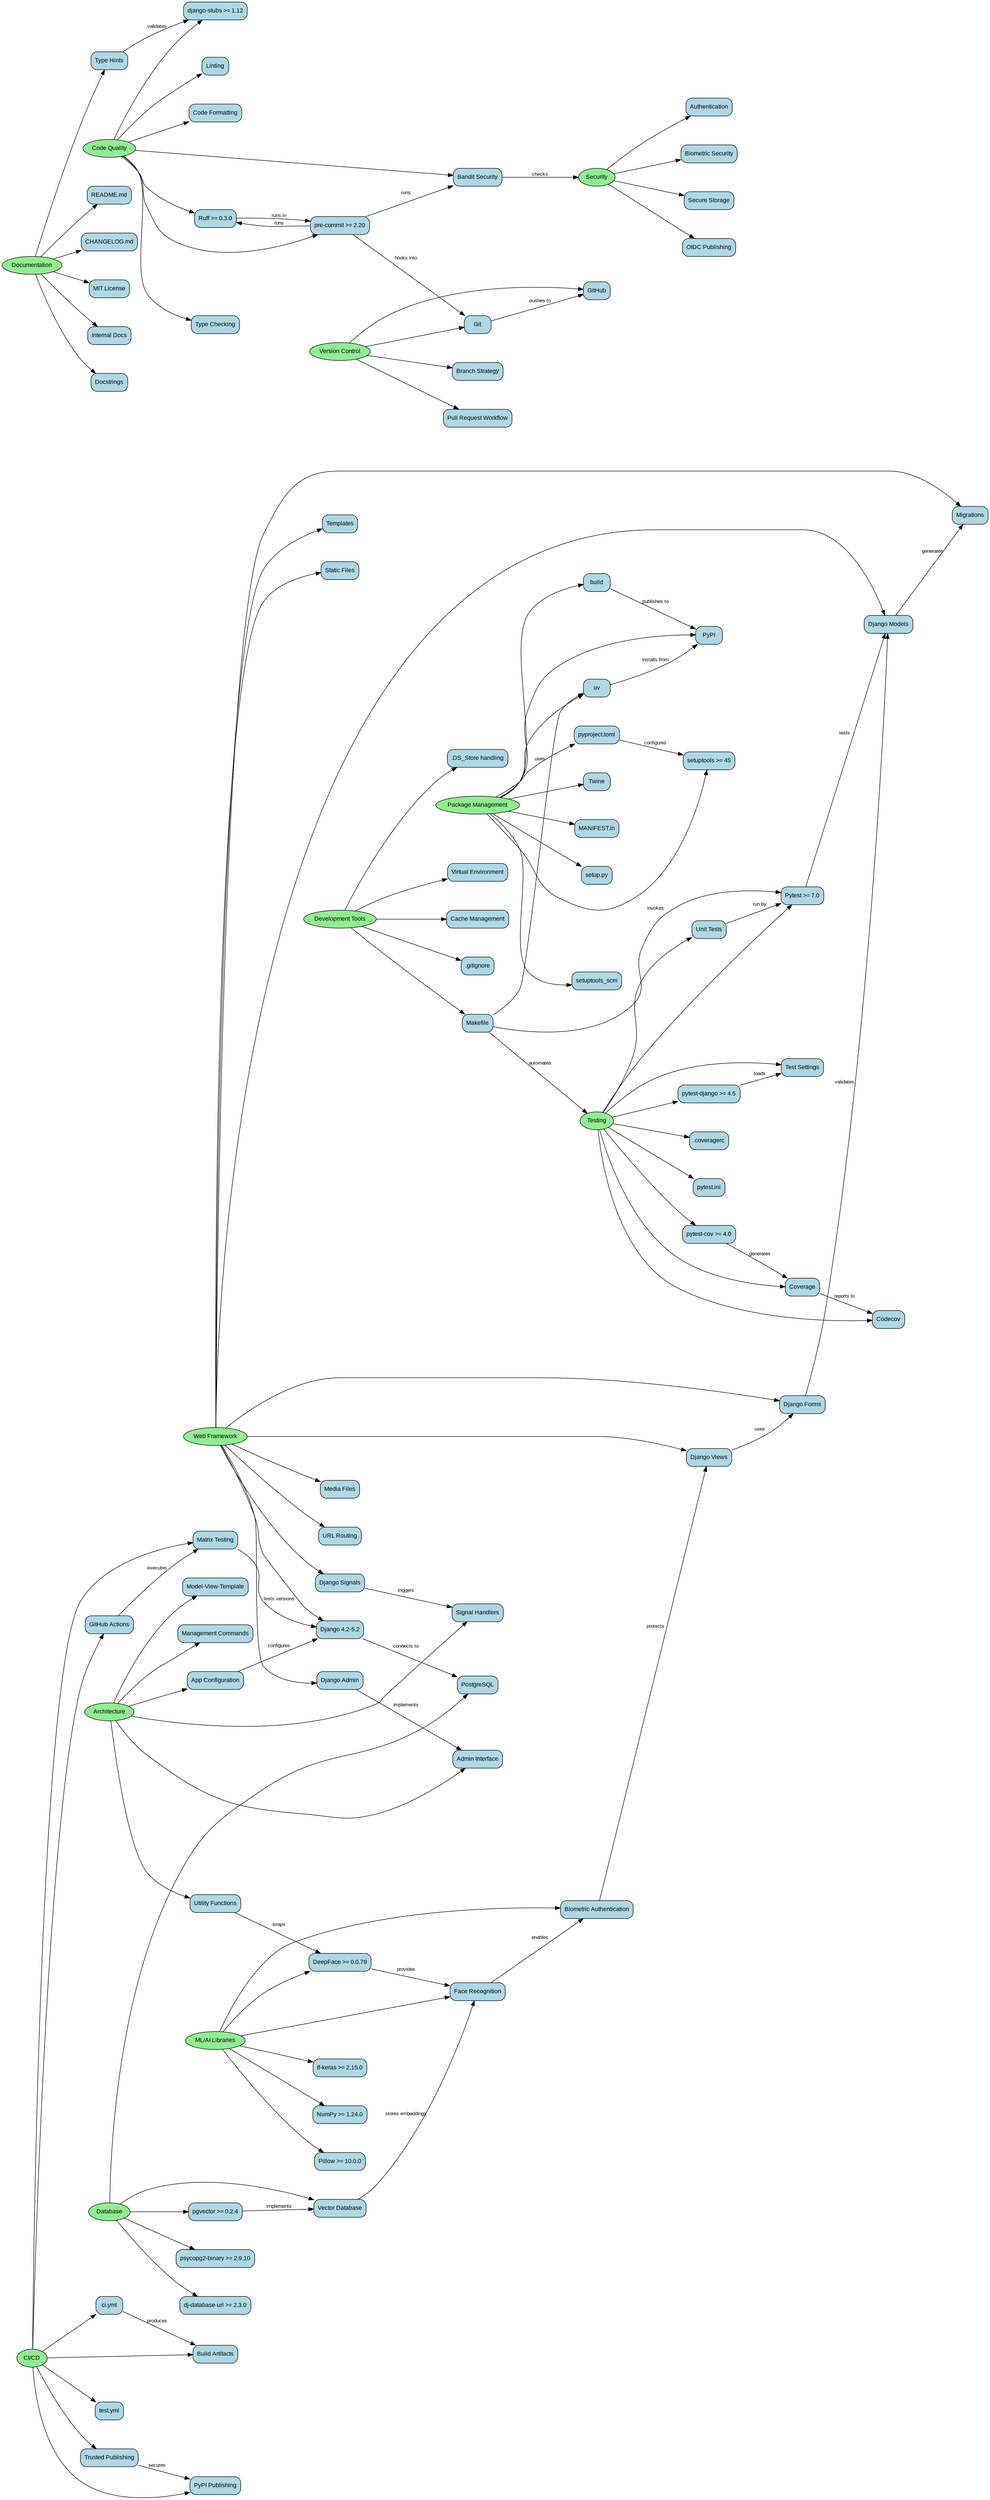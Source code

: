 digraph DjangoDeepfaceTechElements {
  // Graph styling
  graph [fontname="Arial", rankdir=LR, splines=true, overlap=false, nodesep=0.8];
  node [fontname="Arial", shape=box, style="filled,rounded", fillcolor=lightblue, fontsize=12];
  edge [fontname="Arial", fontsize=10];

  // Main categories
  Framework [label="Web Framework", shape=ellipse, fillcolor=lightgreen];
  MLLibraries [label="ML/AI Libraries", shape=ellipse, fillcolor=lightgreen];
  Database [label="Database", shape=ellipse, fillcolor=lightgreen];
  PackageManagement [label="Package Management", shape=ellipse, fillcolor=lightgreen];
  Testing [label="Testing", shape=ellipse, fillcolor=lightgreen];
  CodeQuality [label="Code Quality", shape=ellipse, fillcolor=lightgreen];
  Documentation [label="Documentation", shape=ellipse, fillcolor=lightgreen];
  CI_CD [label="CI/CD", shape=ellipse, fillcolor=lightgreen];
  DevTools [label="Development Tools", shape=ellipse, fillcolor=lightgreen];
  Security [label="Security", shape=ellipse, fillcolor=lightgreen];
  Architecture [label="Architecture", shape=ellipse, fillcolor=lightgreen];
  VersionControl [label="Version Control", shape=ellipse, fillcolor=lightgreen];

  // Framework components
  Django [label="Django 4.2-5.2"];
  DjangoAdmin [label="Django Admin"];
  DjangoForms [label="Django Forms"];
  DjangoModels [label="Django Models"];
  DjangoSignals [label="Django Signals"];
  DjangoViews [label="Django Views"];
  DjangoUrls [label="URL Routing"];
  DjangoMigrations [label="Migrations"];
  DjangoTemplates [label="Templates"];
  DjangoStaticFiles [label="Static Files"];
  DjangoMedia [label="Media Files"];

  // ML/AI Libraries
  DeepFace [label="DeepFace >= 0.0.79"];
  TensorFlow [label="tf-keras >= 2.15.0"];
  NumPy [label="NumPy >= 1.24.0"];
  Pillow [label="Pillow >= 10.0.0"];
  FaceRecognition [label="Face Recognition"];
  BiometricAuth [label="Biometric Authentication"];

  // Database components
  PostgreSQL [label="PostgreSQL"];
  PGVector [label="pgvector >= 0.2.4"];
  Psycopg2 [label="psycopg2-binary >= 2.9.10"];
  DjDatabaseUrl [label="dj-database-url >= 2.3.0"];
  VectorDB [label="Vector Database"];

  // Package Management tools
  PyPI [label="PyPI"];
  SetupTools [label="setuptools >= 45"];
  Build [label="build"];
  PyProject [label="pyproject.toml"];
  UV [label="uv"];
  Twine [label="Twine"];
  ManifestIn [label="MANIFEST.in"];
  SetupPy [label="setup.py"];
  SetupScm [label="setuptools_scm"];

  // Testing tools and concepts
  Pytest [label="Pytest >= 7.0"];
  PytestDjango [label="pytest-django >= 4.5"];
  PytestCov [label="pytest-cov >= 4.0"];
  Coverage [label="Coverage"];
  CoverageRc [label=".coveragerc"];
  PytestIni [label="pytest.ini"];
  TestSettings [label="Test Settings"];
  UnitTests [label="Unit Tests"];
  Codecov [label="Codecov"];

  // Code Quality tools
  Ruff [label="Ruff >= 0.3.0"];
  PreCommit [label="pre-commit >= 2.20"];
  Bandit [label="Bandit Security"];
  DjangoStubs [label="django-stubs >= 1.12"];
  TypeChecking [label="Type Checking"];
  Linting [label="Linting"];
  Formatting [label="Code Formatting"];

  // Documentation
  README [label="README.md"];
  CHANGELOG [label="CHANGELOG.md"];
  LICENSE [label="MIT License"];
  InternalDocs [label="Internal Docs"];
  DocStrings [label="Docstrings"];
  TypeHints [label="Type Hints"];

  // CI/CD components
  GitHubActions [label="GitHub Actions"];
  CIWorkflow [label="ci.yml"];
  TestWorkflow [label="test.yml"];
  MatrixTesting [label="Matrix Testing"];
  BuildArtifacts [label="Build Artifacts"];
  PyPIPublish [label="PyPI Publishing"];
  TrustedPublishing [label="Trusted Publishing"];

  // Development Tools
  Makefile [label="Makefile"];
  GitIgnore [label=".gitignore"];
  DSStore [label=".DS_Store handling"];
  VirtualEnv [label="Virtual Environment"];
  CacheManagement [label="Cache Management"];

  // Security aspects
  Authentication [label="Authentication"];
  BiometricSecurity [label="Biometric Security"];
  SecureStorage [label="Secure Storage"];
  OIDC [label="OIDC Publishing"];

  // Architecture patterns
  MVT [label="Model-View-Template"];
  AppConfig [label="App Configuration"];
  Management [label="Management Commands"];
  Utils [label="Utility Functions"];
  SignalHandlers [label="Signal Handlers"];
  AdminInterface [label="Admin Interface"];

  // Version Control
  Git [label="Git"];
  GitHub [label="GitHub"];
  BranchStrategy [label="Branch Strategy"];
  PRWorkflow [label="Pull Request Workflow"];

  // Connections from categories to tools
  Framework -> {Django, DjangoAdmin, DjangoForms, DjangoModels, DjangoSignals, DjangoViews, DjangoUrls, DjangoMigrations, DjangoTemplates, DjangoStaticFiles, DjangoMedia};
  MLLibraries -> {DeepFace, TensorFlow, NumPy, Pillow, FaceRecognition, BiometricAuth};
  Database -> {PostgreSQL, PGVector, Psycopg2, DjDatabaseUrl, VectorDB};
  PackageManagement -> {PyPI, SetupTools, Build, PyProject, UV, Twine, ManifestIn, SetupPy, SetupScm};
  Testing -> {Pytest, PytestDjango, PytestCov, Coverage, CoverageRc, PytestIni, TestSettings, UnitTests, Codecov};
  CodeQuality -> {Ruff, PreCommit, Bandit, DjangoStubs, TypeChecking, Linting, Formatting};
  Documentation -> {README, CHANGELOG, LICENSE, InternalDocs, DocStrings, TypeHints};
  CI_CD -> {GitHubActions, CIWorkflow, TestWorkflow, MatrixTesting, BuildArtifacts, PyPIPublish, TrustedPublishing};
  DevTools -> {Makefile, GitIgnore, DSStore, VirtualEnv, CacheManagement};
  Security -> {Authentication, BiometricSecurity, SecureStorage, OIDC};
  Architecture -> {MVT, AppConfig, Management, Utils, SignalHandlers, AdminInterface};
  VersionControl -> {Git, GitHub, BranchStrategy, PRWorkflow};

  // Cross-category relationships
  Django -> PostgreSQL [label="connects to"];
  DeepFace -> FaceRecognition [label="provides"];
  FaceRecognition -> BiometricAuth [label="enables"];
  PGVector -> VectorDB [label="implements"];
  VectorDB -> FaceRecognition [label="stores embeddings"];
  PyProject -> SetupTools [label="configures"];
  Pytest -> DjangoModels [label="tests"];
  Ruff -> PreCommit [label="runs in"];
  GitHubActions -> MatrixTesting [label="executes"];
  MatrixTesting -> Django [label="tests versions"];
  Build -> PyPI [label="publishes to"];
  Makefile -> Testing [label="automates"];
  DjangoAdmin -> AdminInterface [label="implements"];
  DjangoSignals -> SignalHandlers [label="triggers"];
  Bandit -> Security [label="checks"];
  UV -> PyPI [label="installs from"];
  Coverage -> Codecov [label="reports to"];
  TrustedPublishing -> PyPIPublish [label="secures"];
  Git -> GitHub [label="pushes to"];
  PreCommit -> Git [label="hooks into"];
  CIWorkflow -> BuildArtifacts [label="produces"];
  TypeHints -> DjangoStubs [label="validates"];

  // Implementation flow
  DjangoViews -> DjangoForms [label="uses"];
  DjangoForms -> DjangoModels [label="validates"];
  DjangoModels -> DjangoMigrations [label="generates"];
  BiometricAuth -> DjangoViews [label="protects"];
  Utils -> DeepFace [label="wraps"];
  AppConfig -> Django [label="configures"];

  // Testing flow
  PytestDjango -> TestSettings [label="loads"];
  PytestCov -> Coverage [label="generates"];
  UnitTests -> Pytest [label="run by"];

  // Development workflow
  PreCommit -> Ruff [label="runs"];
  PreCommit -> Bandit [label="runs"];
  Makefile -> UV [label="uses"];
  Makefile -> Pytest [label="invokes"];
}

